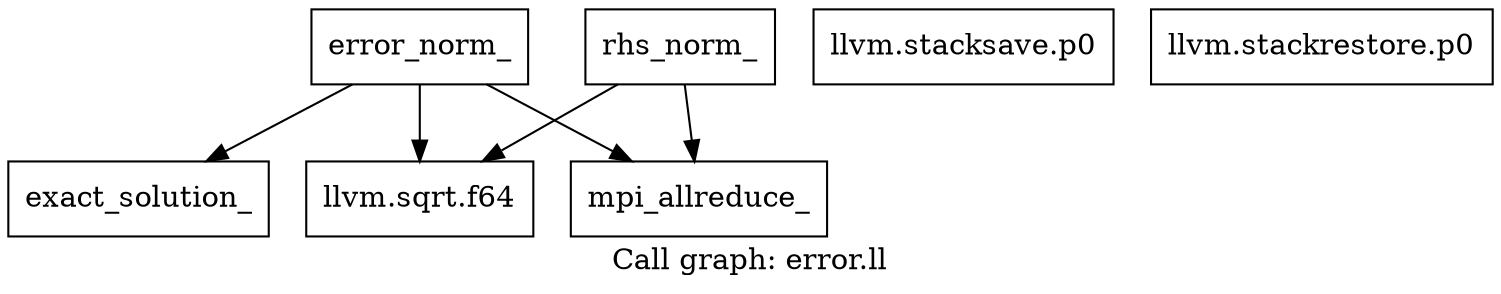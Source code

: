 digraph "Call graph: error.ll" {
	label="Call graph: error.ll";

	Node0x55c274945950 [shape=record,label="{error_norm_}"];
	Node0x55c274945950 -> Node0x55c274959120;
	Node0x55c274945950 -> Node0x55c27490f7b0;
	Node0x55c274945950 -> Node0x55c27490f830;
	Node0x55c27495eb00 [shape=record,label="{rhs_norm_}"];
	Node0x55c27495eb00 -> Node0x55c27490f7b0;
	Node0x55c27495eb00 -> Node0x55c27490f830;
	Node0x55c274959120 [shape=record,label="{exact_solution_}"];
	Node0x55c27490f7b0 [shape=record,label="{mpi_allreduce_}"];
	Node0x55c27495ec30 [shape=record,label="{llvm.stacksave.p0}"];
	Node0x55c27495ee00 [shape=record,label="{llvm.stackrestore.p0}"];
	Node0x55c27490f830 [shape=record,label="{llvm.sqrt.f64}"];
}
